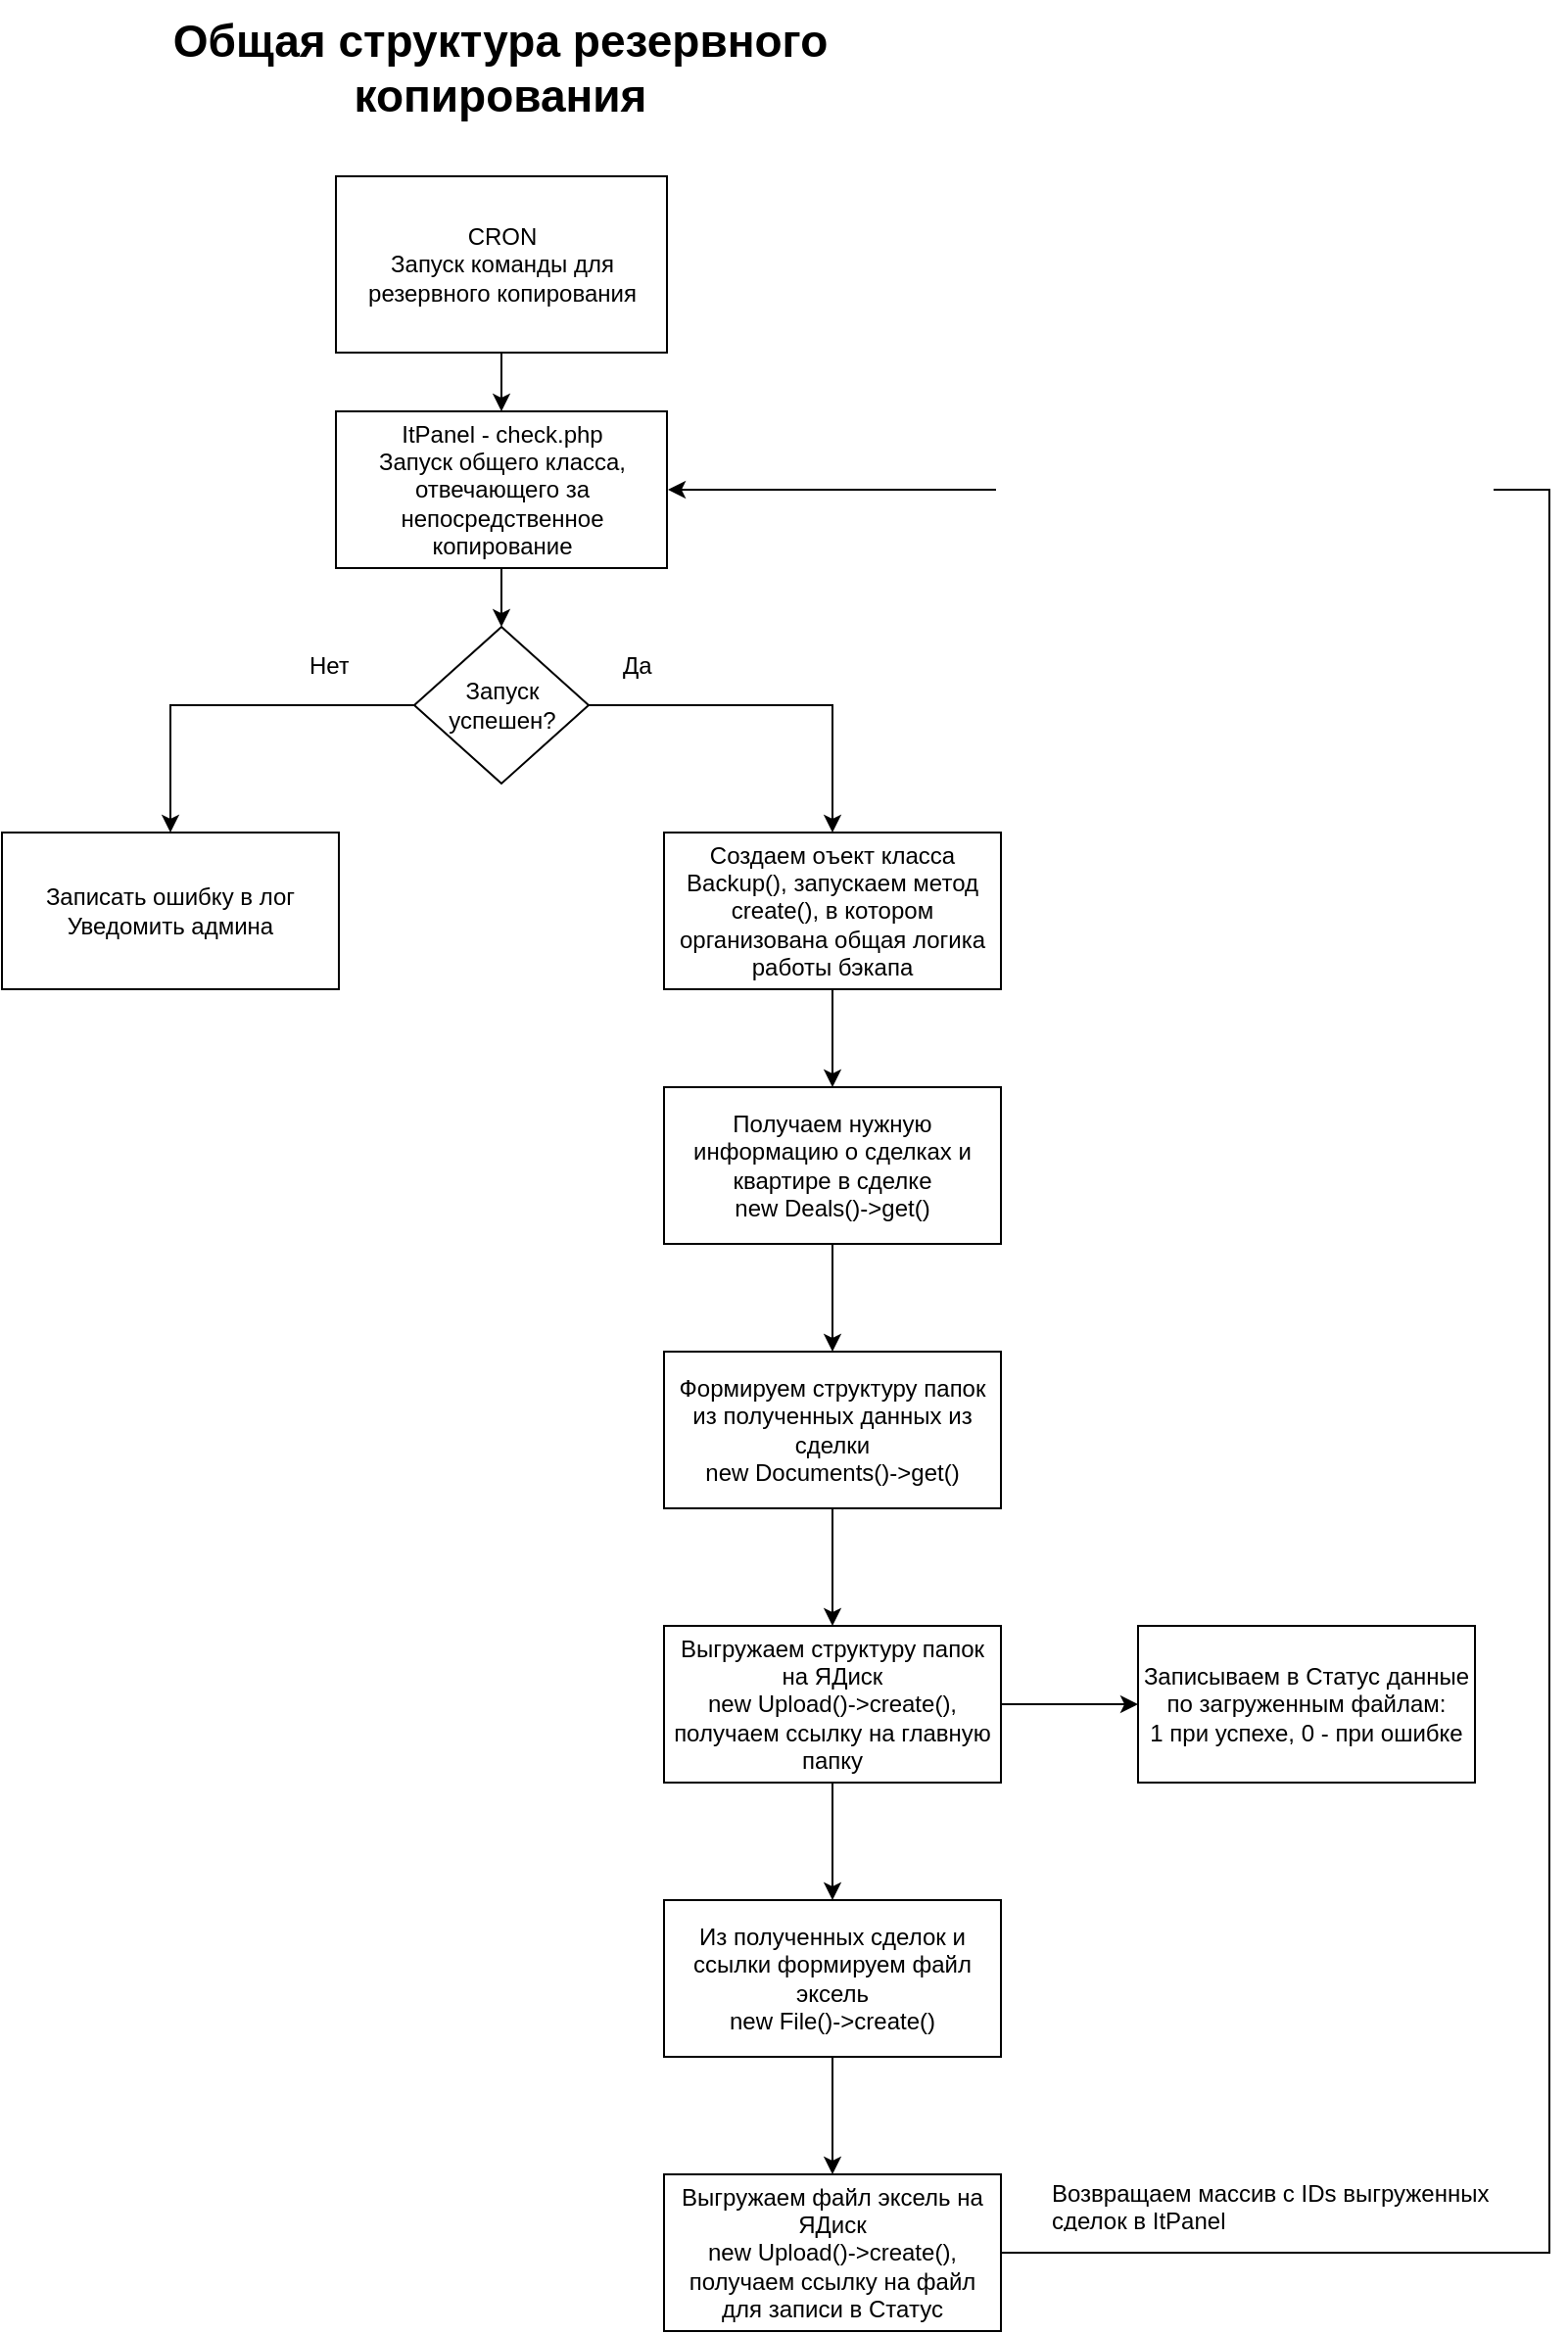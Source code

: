 <mxfile version="26.0.5" pages="2">
  <diagram id="ykcoprw3lmcuyB5p3u-q" name="Backup class (main)">
    <mxGraphModel dx="2607" dy="2342" grid="1" gridSize="10" guides="1" tooltips="1" connect="0" arrows="1" fold="1" page="1" pageScale="1" pageWidth="1169" pageHeight="827" math="0" shadow="0">
      <root>
        <mxCell id="0" />
        <mxCell id="1" parent="0" />
        <mxCell id="0Z_Cq0QArTlGkc0pEMjF-11" style="edgeStyle=orthogonalEdgeStyle;rounded=0;orthogonalLoop=1;jettySize=auto;html=1;entryX=0.5;entryY=0;entryDx=0;entryDy=0;" edge="1" parent="1" source="FqSsDGNKy8bBFyhwUsow-1" target="0Z_Cq0QArTlGkc0pEMjF-10">
          <mxGeometry relative="1" as="geometry" />
        </mxCell>
        <mxCell id="FqSsDGNKy8bBFyhwUsow-1" value="&lt;div&gt;CRON&lt;/div&gt;Запуск команды для резервного копирования" style="rounded=0;whiteSpace=wrap;html=1;" parent="1" vertex="1">
          <mxGeometry x="500.5" y="-720" width="169" height="90" as="geometry" />
        </mxCell>
        <mxCell id="0Z_Cq0QArTlGkc0pEMjF-15" style="edgeStyle=orthogonalEdgeStyle;rounded=0;orthogonalLoop=1;jettySize=auto;html=1;exitX=0.5;exitY=1;exitDx=0;exitDy=0;entryX=0.5;entryY=0;entryDx=0;entryDy=0;" edge="1" parent="1" source="0Z_Cq0QArTlGkc0pEMjF-1" target="0Z_Cq0QArTlGkc0pEMjF-14">
          <mxGeometry relative="1" as="geometry" />
        </mxCell>
        <mxCell id="0Z_Cq0QArTlGkc0pEMjF-1" value="&lt;div&gt;Получаем нужную информацию о сделках и квартире в сделке&lt;/div&gt;&lt;div&gt;new Deals()-&amp;gt;get()&lt;/div&gt;" style="rounded=0;whiteSpace=wrap;html=1;" vertex="1" parent="1">
          <mxGeometry x="668" y="-255" width="172" height="80" as="geometry" />
        </mxCell>
        <mxCell id="0Z_Cq0QArTlGkc0pEMjF-13" style="edgeStyle=orthogonalEdgeStyle;rounded=0;orthogonalLoop=1;jettySize=auto;html=1;exitX=0.5;exitY=1;exitDx=0;exitDy=0;entryX=0.5;entryY=0;entryDx=0;entryDy=0;" edge="1" parent="1" source="0Z_Cq0QArTlGkc0pEMjF-2" target="0Z_Cq0QArTlGkc0pEMjF-1">
          <mxGeometry relative="1" as="geometry" />
        </mxCell>
        <mxCell id="0Z_Cq0QArTlGkc0pEMjF-2" value="Создаем оъект класса Backup(), запускаем метод create(), в котором организована общая логика работы бэкапа" style="rounded=0;whiteSpace=wrap;html=1;" vertex="1" parent="1">
          <mxGeometry x="668" y="-385" width="172" height="80" as="geometry" />
        </mxCell>
        <mxCell id="0Z_Cq0QArTlGkc0pEMjF-5" style="edgeStyle=orthogonalEdgeStyle;rounded=0;orthogonalLoop=1;jettySize=auto;html=1;exitX=1;exitY=0.5;exitDx=0;exitDy=0;entryX=0.5;entryY=0;entryDx=0;entryDy=0;" edge="1" parent="1" source="0Z_Cq0QArTlGkc0pEMjF-3" target="0Z_Cq0QArTlGkc0pEMjF-2">
          <mxGeometry relative="1" as="geometry" />
        </mxCell>
        <mxCell id="0Z_Cq0QArTlGkc0pEMjF-8" style="edgeStyle=orthogonalEdgeStyle;rounded=0;orthogonalLoop=1;jettySize=auto;html=1;exitX=0;exitY=0.5;exitDx=0;exitDy=0;" edge="1" parent="1" source="0Z_Cq0QArTlGkc0pEMjF-3" target="0Z_Cq0QArTlGkc0pEMjF-7">
          <mxGeometry relative="1" as="geometry" />
        </mxCell>
        <mxCell id="0Z_Cq0QArTlGkc0pEMjF-3" value="Запуск успешен?" style="rhombus;whiteSpace=wrap;html=1;" vertex="1" parent="1">
          <mxGeometry x="540.5" y="-490" width="89" height="80" as="geometry" />
        </mxCell>
        <mxCell id="0Z_Cq0QArTlGkc0pEMjF-6" value="Да" style="text;strokeColor=none;fillColor=none;align=left;verticalAlign=middle;spacingLeft=4;spacingRight=4;overflow=hidden;points=[[0,0.5],[1,0.5]];portConstraint=eastwest;rotatable=0;whiteSpace=wrap;html=1;" vertex="1" parent="1">
          <mxGeometry x="641" y="-485" width="80" height="30" as="geometry" />
        </mxCell>
        <mxCell id="0Z_Cq0QArTlGkc0pEMjF-7" value="&lt;div&gt;Записать ошибку в лог&lt;/div&gt;&lt;div&gt;Уведомить админа&lt;/div&gt;" style="rounded=0;whiteSpace=wrap;html=1;" vertex="1" parent="1">
          <mxGeometry x="330" y="-385" width="172" height="80" as="geometry" />
        </mxCell>
        <mxCell id="0Z_Cq0QArTlGkc0pEMjF-9" value="Нет" style="text;strokeColor=none;fillColor=none;align=left;verticalAlign=middle;spacingLeft=4;spacingRight=4;overflow=hidden;points=[[0,0.5],[1,0.5]];portConstraint=eastwest;rotatable=0;whiteSpace=wrap;html=1;" vertex="1" parent="1">
          <mxGeometry x="481" y="-485" width="80" height="30" as="geometry" />
        </mxCell>
        <mxCell id="0Z_Cq0QArTlGkc0pEMjF-12" style="edgeStyle=orthogonalEdgeStyle;rounded=0;orthogonalLoop=1;jettySize=auto;html=1;exitX=0.5;exitY=1;exitDx=0;exitDy=0;entryX=0.5;entryY=0;entryDx=0;entryDy=0;" edge="1" parent="1" source="0Z_Cq0QArTlGkc0pEMjF-10" target="0Z_Cq0QArTlGkc0pEMjF-3">
          <mxGeometry relative="1" as="geometry">
            <mxPoint x="585" y="-500" as="targetPoint" />
          </mxGeometry>
        </mxCell>
        <mxCell id="0Z_Cq0QArTlGkc0pEMjF-10" value="&lt;div&gt;ItPanel - check.php&lt;/div&gt;&lt;div&gt;Запуск общего класса, отвечающего за непосредственное копирование&lt;/div&gt;" style="rounded=0;whiteSpace=wrap;html=1;" vertex="1" parent="1">
          <mxGeometry x="500.5" y="-600" width="169" height="80" as="geometry" />
        </mxCell>
        <mxCell id="0Z_Cq0QArTlGkc0pEMjF-17" style="edgeStyle=orthogonalEdgeStyle;rounded=0;orthogonalLoop=1;jettySize=auto;html=1;exitX=0.5;exitY=1;exitDx=0;exitDy=0;entryX=0.5;entryY=0;entryDx=0;entryDy=0;" edge="1" parent="1" source="0Z_Cq0QArTlGkc0pEMjF-14" target="0Z_Cq0QArTlGkc0pEMjF-16">
          <mxGeometry relative="1" as="geometry" />
        </mxCell>
        <mxCell id="0Z_Cq0QArTlGkc0pEMjF-14" value="&lt;div&gt;Формируем структуру папок из полученных данных из сделки&lt;/div&gt;&lt;div&gt;new Documents()-&amp;gt;get()&lt;/div&gt;" style="rounded=0;whiteSpace=wrap;html=1;" vertex="1" parent="1">
          <mxGeometry x="668" y="-120" width="172" height="80" as="geometry" />
        </mxCell>
        <mxCell id="0Z_Cq0QArTlGkc0pEMjF-19" style="edgeStyle=orthogonalEdgeStyle;rounded=0;orthogonalLoop=1;jettySize=auto;html=1;exitX=0.5;exitY=1;exitDx=0;exitDy=0;entryX=0.5;entryY=0;entryDx=0;entryDy=0;" edge="1" parent="1" source="0Z_Cq0QArTlGkc0pEMjF-16" target="0Z_Cq0QArTlGkc0pEMjF-18">
          <mxGeometry relative="1" as="geometry" />
        </mxCell>
        <mxCell id="0Z_Cq0QArTlGkc0pEMjF-25" style="edgeStyle=orthogonalEdgeStyle;rounded=0;orthogonalLoop=1;jettySize=auto;html=1;" edge="1" parent="1" source="0Z_Cq0QArTlGkc0pEMjF-16" target="0Z_Cq0QArTlGkc0pEMjF-24">
          <mxGeometry relative="1" as="geometry" />
        </mxCell>
        <mxCell id="0Z_Cq0QArTlGkc0pEMjF-16" value="&lt;div&gt;Выгружаем структуру папок на ЯДиск&lt;/div&gt;&lt;div&gt;new Upload()-&amp;gt;create(), получаем ссылку на главную папку&lt;/div&gt;" style="rounded=0;whiteSpace=wrap;html=1;" vertex="1" parent="1">
          <mxGeometry x="668" y="20" width="172" height="80" as="geometry" />
        </mxCell>
        <mxCell id="0Z_Cq0QArTlGkc0pEMjF-22" style="edgeStyle=orthogonalEdgeStyle;rounded=0;orthogonalLoop=1;jettySize=auto;html=1;entryX=0.5;entryY=0;entryDx=0;entryDy=0;" edge="1" parent="1" source="0Z_Cq0QArTlGkc0pEMjF-18" target="0Z_Cq0QArTlGkc0pEMjF-20">
          <mxGeometry relative="1" as="geometry" />
        </mxCell>
        <mxCell id="0Z_Cq0QArTlGkc0pEMjF-18" value="&lt;div&gt;Из полученных сделок и ссылки формируем файл эксель&lt;/div&gt;&lt;div&gt;new File()-&amp;gt;create()&lt;/div&gt;" style="rounded=0;whiteSpace=wrap;html=1;" vertex="1" parent="1">
          <mxGeometry x="668" y="160" width="172" height="80" as="geometry" />
        </mxCell>
        <mxCell id="0Z_Cq0QArTlGkc0pEMjF-20" value="&lt;div&gt;Выгружаем файл эксель на ЯДиск&lt;/div&gt;&lt;div&gt;new Upload()-&amp;gt;create(), получаем ссылку на файл для записи в Статус&lt;/div&gt;" style="rounded=0;whiteSpace=wrap;html=1;" vertex="1" parent="1">
          <mxGeometry x="668" y="300" width="172" height="80" as="geometry" />
        </mxCell>
        <mxCell id="0Z_Cq0QArTlGkc0pEMjF-23" value="&lt;font style=&quot;font-size: 23px;&quot;&gt;&lt;b&gt;Общая структура резервного копирования&lt;/b&gt;&lt;/font&gt;" style="text;strokeColor=none;fillColor=none;align=center;verticalAlign=middle;spacingLeft=4;spacingRight=4;overflow=hidden;points=[[0,0.5],[1,0.5]];portConstraint=eastwest;rotatable=0;whiteSpace=wrap;html=1;" vertex="1" parent="1">
          <mxGeometry x="409" y="-810" width="351" height="70" as="geometry" />
        </mxCell>
        <mxCell id="0Z_Cq0QArTlGkc0pEMjF-24" value="&lt;div&gt;&lt;span style=&quot;background-color: transparent; color: light-dark(rgb(0, 0, 0), rgb(255, 255, 255));&quot;&gt;Записываем в Статус данные по загруженным файлам:&lt;/span&gt;&lt;/div&gt;&lt;div&gt;&lt;span style=&quot;background-color: transparent; color: light-dark(rgb(0, 0, 0), rgb(255, 255, 255));&quot;&gt;1 при успехе, 0 - при ошибке&lt;/span&gt;&lt;/div&gt;" style="rounded=0;whiteSpace=wrap;html=1;" vertex="1" parent="1">
          <mxGeometry x="910" y="20" width="172" height="80" as="geometry" />
        </mxCell>
        <mxCell id="0Z_Cq0QArTlGkc0pEMjF-26" style="edgeStyle=orthogonalEdgeStyle;rounded=0;orthogonalLoop=1;jettySize=auto;html=1;entryX=1.003;entryY=0.5;entryDx=0;entryDy=0;entryPerimeter=0;" edge="1" parent="1" source="0Z_Cq0QArTlGkc0pEMjF-20" target="0Z_Cq0QArTlGkc0pEMjF-10">
          <mxGeometry relative="1" as="geometry">
            <Array as="points">
              <mxPoint x="1120" y="340" />
              <mxPoint x="1120" y="-560" />
            </Array>
          </mxGeometry>
        </mxCell>
        <mxCell id="0Z_Cq0QArTlGkc0pEMjF-27" value="Возвращаем массив с IDs выгруженных сделок в ItPanel" style="text;strokeColor=none;fillColor=none;align=left;verticalAlign=middle;spacingLeft=4;spacingRight=4;overflow=hidden;points=[[0,0.5],[1,0.5]];portConstraint=eastwest;rotatable=0;whiteSpace=wrap;html=1;" vertex="1" parent="1">
          <mxGeometry x="860" y="300" width="240" height="30" as="geometry" />
        </mxCell>
      </root>
    </mxGraphModel>
  </diagram>
  <diagram name="Documents class" id="9FN_7QrL7bDhH2xpMbpj">
    <mxGraphModel dx="1195" dy="643" grid="1" gridSize="10" guides="1" tooltips="1" connect="1" arrows="1" fold="1" page="1" pageScale="1" pageWidth="827" pageHeight="1169" math="0" shadow="0">
      <root>
        <mxCell id="0" />
        <mxCell id="1" parent="0" />
        <mxCell id="qxar2i6eTfuTEpqdG3V1-7" style="edgeStyle=orthogonalEdgeStyle;rounded=0;orthogonalLoop=1;jettySize=auto;html=1;exitX=1;exitY=0.5;exitDx=0;exitDy=0;entryX=0;entryY=0.5;entryDx=0;entryDy=0;" edge="1" parent="1" source="qxar2i6eTfuTEpqdG3V1-1" target="qxar2i6eTfuTEpqdG3V1-2">
          <mxGeometry relative="1" as="geometry" />
        </mxCell>
        <mxCell id="qxar2i6eTfuTEpqdG3V1-1" value="Check Deal for Flat&lt;span style=&quot;background-color: transparent; color: light-dark(rgb(0, 0, 0), rgb(255, 255, 255));&quot;&gt;ID&lt;/span&gt;&lt;span style=&quot;background-color: transparent; color: light-dark(rgb(0, 0, 0), rgb(255, 255, 255));&quot;&gt;&amp;nbsp;&lt;/span&gt;" style="rounded=0;whiteSpace=wrap;html=1;" vertex="1" parent="1">
          <mxGeometry x="80" y="80" width="120" height="60" as="geometry" />
        </mxCell>
        <mxCell id="qxar2i6eTfuTEpqdG3V1-8" style="edgeStyle=orthogonalEdgeStyle;rounded=0;orthogonalLoop=1;jettySize=auto;html=1;exitX=1;exitY=0.5;exitDx=0;exitDy=0;entryX=0;entryY=0.5;entryDx=0;entryDy=0;" edge="1" parent="1" source="qxar2i6eTfuTEpqdG3V1-2" target="qxar2i6eTfuTEpqdG3V1-4">
          <mxGeometry relative="1" as="geometry" />
        </mxCell>
        <mxCell id="qxar2i6eTfuTEpqdG3V1-2" value="Check Flat for docs folder ID&lt;span style=&quot;background-color: transparent; color: light-dark(rgb(0, 0, 0), rgb(255, 255, 255));&quot;&gt;&amp;nbsp;&lt;/span&gt;" style="rounded=0;whiteSpace=wrap;html=1;" vertex="1" parent="1">
          <mxGeometry x="354" y="80" width="120" height="60" as="geometry" />
        </mxCell>
        <mxCell id="qxar2i6eTfuTEpqdG3V1-9" style="edgeStyle=orthogonalEdgeStyle;rounded=0;orthogonalLoop=1;jettySize=auto;html=1;exitX=1;exitY=0.5;exitDx=0;exitDy=0;" edge="1" parent="1" source="qxar2i6eTfuTEpqdG3V1-4" target="qxar2i6eTfuTEpqdG3V1-6">
          <mxGeometry relative="1" as="geometry" />
        </mxCell>
        <mxCell id="qxar2i6eTfuTEpqdG3V1-4" value="Create Array with Main folder structure" style="rounded=0;whiteSpace=wrap;html=1;" vertex="1" parent="1">
          <mxGeometry x="620" y="80" width="120" height="60" as="geometry" />
        </mxCell>
        <mxCell id="qxar2i6eTfuTEpqdG3V1-11" style="edgeStyle=orthogonalEdgeStyle;rounded=0;orthogonalLoop=1;jettySize=auto;html=1;exitX=1;exitY=0.5;exitDx=0;exitDy=0;entryX=0;entryY=0.5;entryDx=0;entryDy=0;" edge="1" parent="1" source="qxar2i6eTfuTEpqdG3V1-6" target="qxar2i6eTfuTEpqdG3V1-10">
          <mxGeometry relative="1" as="geometry" />
        </mxCell>
        <mxCell id="qxar2i6eTfuTEpqdG3V1-6" value="Create (upload) this structure inside Y.Disk" style="rounded=0;whiteSpace=wrap;html=1;" vertex="1" parent="1">
          <mxGeometry x="80" y="250" width="120" height="60" as="geometry" />
        </mxCell>
        <mxCell id="qxar2i6eTfuTEpqdG3V1-13" style="edgeStyle=orthogonalEdgeStyle;rounded=0;orthogonalLoop=1;jettySize=auto;html=1;exitX=1;exitY=0.5;exitDx=0;exitDy=0;entryX=0;entryY=0.5;entryDx=0;entryDy=0;" edge="1" parent="1" source="qxar2i6eTfuTEpqdG3V1-10" target="qxar2i6eTfuTEpqdG3V1-12">
          <mxGeometry relative="1" as="geometry" />
        </mxCell>
        <mxCell id="qxar2i6eTfuTEpqdG3V1-10" value="Get remote main folder link" style="rounded=0;whiteSpace=wrap;html=1;" vertex="1" parent="1">
          <mxGeometry x="354" y="250" width="120" height="60" as="geometry" />
        </mxCell>
        <mxCell id="qxar2i6eTfuTEpqdG3V1-15" style="edgeStyle=orthogonalEdgeStyle;rounded=0;orthogonalLoop=1;jettySize=auto;html=1;exitX=1;exitY=0.5;exitDx=0;exitDy=0;" edge="1" parent="1" source="qxar2i6eTfuTEpqdG3V1-12" target="qxar2i6eTfuTEpqdG3V1-14">
          <mxGeometry relative="1" as="geometry" />
        </mxCell>
        <mxCell id="qxar2i6eTfuTEpqdG3V1-12" value="Write down Remote link to Deal&#39;s Excel File" style="rounded=0;whiteSpace=wrap;html=1;" vertex="1" parent="1">
          <mxGeometry x="620" y="250" width="120" height="60" as="geometry" />
        </mxCell>
        <mxCell id="qxar2i6eTfuTEpqdG3V1-17" style="edgeStyle=orthogonalEdgeStyle;rounded=0;orthogonalLoop=1;jettySize=auto;html=1;exitX=1;exitY=0.5;exitDx=0;exitDy=0;entryX=0;entryY=0.5;entryDx=0;entryDy=0;" edge="1" parent="1" source="qxar2i6eTfuTEpqdG3V1-14" target="qxar2i6eTfuTEpqdG3V1-16">
          <mxGeometry relative="1" as="geometry" />
        </mxCell>
        <mxCell id="qxar2i6eTfuTEpqdG3V1-14" value="Upload Deal Excel File to Y.Disk" style="rounded=0;whiteSpace=wrap;html=1;" vertex="1" parent="1">
          <mxGeometry x="80" y="420" width="120" height="60" as="geometry" />
        </mxCell>
        <mxCell id="qxar2i6eTfuTEpqdG3V1-16" value="Get respond for returning ArRespond to ItPanel" style="rounded=0;whiteSpace=wrap;html=1;" vertex="1" parent="1">
          <mxGeometry x="354" y="420" width="120" height="60" as="geometry" />
        </mxCell>
      </root>
    </mxGraphModel>
  </diagram>
</mxfile>
